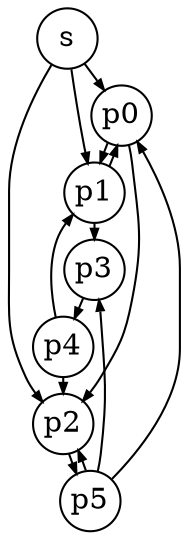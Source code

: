 digraph P {
    node [shape=circle,fixedsize=1,width=0.4,height=0.4];
	edge [arrowsize=0.5];
	nodesep=0.1;
	ranksep=0.1;
    s -> p0;
    s -> p1;
    s -> p2;
    p0 -> p2;
    p0 -> p1;
    p1 -> p0;
    p1 -> p3;
    p2 -> p5;
    p3 -> p4;
    p4 -> p1;
    p4 -> p2;
    p5 -> p0;
    p5 -> p2;
    p5 -> p3;
}

